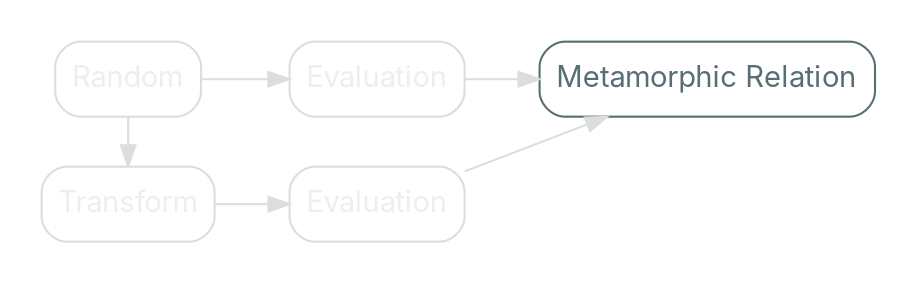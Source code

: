 digraph {
    bgcolor=transparent
    rankdir=LR

    // Default theme: enabled
    node[shape="rectangle" style="rounded,filled" color="#586E75" fillcolor="#ffffff" fontcolor="#586E75" fontname="Inter,Arial"]
    edge[color="#586E75" fontcolor="#000000" fontname="Inter,Arial" fontsize=11]

    subgraph cluster_0 {
        color=transparent
        Input[label="Random" color="#dddddd" fontcolor="#eeeeee"]
        Evaluation[color="#dddddd" fontcolor="#eeeeee"]
        Analysis[label="Metamorphic Relation"]
    }

    subgraph cluster_1 {
        color=transparent
        Input2[label="Transform" color="#dddddd" fontcolor="#eeeeee"]
        Evaluation2[label="Evaluation" color="#dddddd" fontcolor="#eeeeee"]
    }

    Input -> Input2[constraint=false color="#dddddd"]
    Input2 -> Evaluation2[color="#dddddd"]

    Input -> Evaluation[color="#dddddd"]
    Evaluation -> Analysis[color="#dddddd"]
    Evaluation2 -> Analysis[color="#dddddd"]
}
